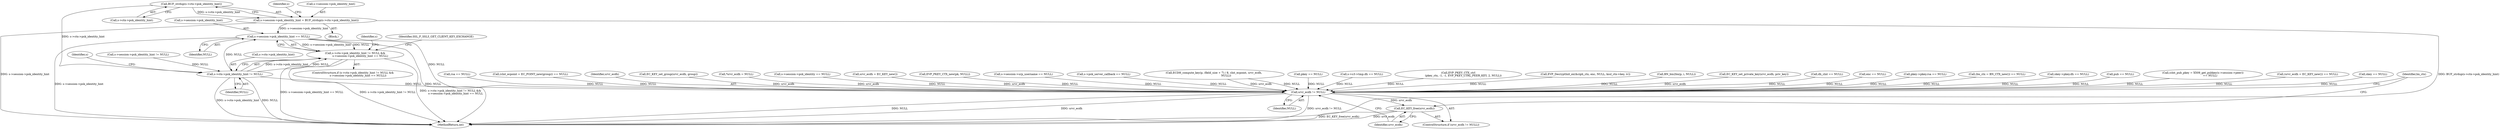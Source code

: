 digraph "0_openssl_3c66a669dfc7b3792f7af0758ea26fe8502ce70c@API" {
"1001740" [label="(Call,BUF_strdup(s->ctx->psk_identity_hint))"];
"1001734" [label="(Call,s->session->psk_identity_hint = BUF_strdup(s->ctx->psk_identity_hint))"];
"1001755" [label="(Call,s->session->psk_identity_hint == NULL)"];
"1001747" [label="(Call,s->ctx->psk_identity_hint != NULL &&\n            s->session->psk_identity_hint == NULL)"];
"1002148" [label="(Call,srvr_ecdh != NULL)"];
"1002151" [label="(Call,EC_KEY_free(srvr_ecdh))"];
"1001748" [label="(Call,s->ctx->psk_identity_hint != NULL)"];
"1001740" [label="(Call,BUF_strdup(s->ctx->psk_identity_hint))"];
"1002148" [label="(Call,srvr_ecdh != NULL)"];
"1000616" [label="(Call,skey == NULL)"];
"1000260" [label="(Call,rsa == NULL)"];
"1001334" [label="(Call,(clnt_ecpoint = EC_POINT_new(group)) == NULL)"];
"1002149" [label="(Identifier,srvr_ecdh)"];
"1001321" [label="(Call,EC_KEY_set_group(srvr_ecdh, group))"];
"1001754" [label="(Identifier,NULL)"];
"1001755" [label="(Call,s->session->psk_identity_hint == NULL)"];
"1000169" [label="(Call,*srvr_ecdh = NULL)"];
"1001708" [label="(Call,s->session->psk_identity == NULL)"];
"1001735" [label="(Call,s->session->psk_identity_hint)"];
"1002151" [label="(Call,EC_KEY_free(srvr_ecdh))"];
"1002150" [label="(Identifier,NULL)"];
"1001761" [label="(Identifier,NULL)"];
"1001268" [label="(Call,srvr_ecdh = EC_KEY_new())"];
"1002005" [label="(Call,EVP_PKEY_CTX_new(pk, NULL))"];
"1001895" [label="(Call,s->session->srp_username == NULL)"];
"1001544" [label="(Block,)"];
"1001747" [label="(Call,s->ctx->psk_identity_hint != NULL &&\n            s->session->psk_identity_hint == NULL)"];
"1001590" [label="(Call,s->psk_server_callback == NULL)"];
"1001741" [label="(Call,s->ctx->psk_identity_hint)"];
"1001475" [label="(Call,ECDH_compute_key(p, (field_size + 7) / 8, clnt_ecpoint, srvr_ecdh,\n                             NULL))"];
"1000286" [label="(Call,pkey == NULL)"];
"1002154" [label="(Identifier,bn_ctx)"];
"1001746" [label="(ControlStructure,if (s->ctx->psk_identity_hint != NULL &&\n            s->session->psk_identity_hint == NULL))"];
"1000649" [label="(Call,s->s3->tmp.dh == NULL)"];
"1002163" [label="(MethodReturn,int)"];
"1002098" [label="(Call,EVP_PKEY_CTX_ctrl\n            (pkey_ctx, -1, -1, EVP_PKEY_CTRL_PEER_KEY, 2, NULL))"];
"1001064" [label="(Call,EVP_DecryptInit_ex(&ciph_ctx, enc, NULL, kssl_ctx->key, iv))"];
"1002152" [label="(Identifier,srvr_ecdh)"];
"1001830" [label="(Call,BN_bin2bn(p, i, NULL))"];
"1001325" [label="(Call,EC_KEY_set_private_key(srvr_ecdh, priv_key))"];
"1001748" [label="(Call,s->ctx->psk_identity_hint != NULL)"];
"1000704" [label="(Call,dh_clnt == NULL)"];
"1001053" [label="(Call,enc == NULL)"];
"1001758" [label="(Identifier,s)"];
"1001749" [label="(Call,s->ctx->psk_identity_hint)"];
"1001764" [label="(Identifier,SSL_F_SSL3_GET_CLIENT_KEY_EXCHANGE)"];
"1000295" [label="(Call,pkey->pkey.rsa == NULL)"];
"1001734" [label="(Call,s->session->psk_identity_hint = BUF_strdup(s->ctx->psk_identity_hint))"];
"1002147" [label="(ControlStructure,if (srvr_ecdh != NULL))"];
"1001770" [label="(Identifier,s)"];
"1001409" [label="(Call,(bn_ctx = BN_CTX_new()) == NULL)"];
"1000625" [label="(Call,skey->pkey.dh == NULL)"];
"1000730" [label="(Call,pub == NULL)"];
"1001721" [label="(Call,s->session->psk_identity_hint != NULL)"];
"1001364" [label="(Call,(clnt_pub_pkey = X509_get_pubkey(s->session->peer))\n                 == NULL)"];
"1001267" [label="(Call,(srvr_ecdh = EC_KEY_new()) == NULL)"];
"1001756" [label="(Call,s->session->psk_identity_hint)"];
"1001751" [label="(Identifier,s)"];
"1001740" -> "1001734"  [label="AST: "];
"1001740" -> "1001741"  [label="CFG: "];
"1001741" -> "1001740"  [label="AST: "];
"1001734" -> "1001740"  [label="CFG: "];
"1001740" -> "1001734"  [label="DDG: s->ctx->psk_identity_hint"];
"1001740" -> "1001748"  [label="DDG: s->ctx->psk_identity_hint"];
"1001734" -> "1001544"  [label="AST: "];
"1001735" -> "1001734"  [label="AST: "];
"1001751" -> "1001734"  [label="CFG: "];
"1001734" -> "1002163"  [label="DDG: s->session->psk_identity_hint"];
"1001734" -> "1002163"  [label="DDG: BUF_strdup(s->ctx->psk_identity_hint)"];
"1001734" -> "1001755"  [label="DDG: s->session->psk_identity_hint"];
"1001755" -> "1001747"  [label="AST: "];
"1001755" -> "1001761"  [label="CFG: "];
"1001756" -> "1001755"  [label="AST: "];
"1001761" -> "1001755"  [label="AST: "];
"1001747" -> "1001755"  [label="CFG: "];
"1001755" -> "1002163"  [label="DDG: s->session->psk_identity_hint"];
"1001755" -> "1002163"  [label="DDG: NULL"];
"1001755" -> "1001747"  [label="DDG: s->session->psk_identity_hint"];
"1001755" -> "1001747"  [label="DDG: NULL"];
"1001748" -> "1001755"  [label="DDG: NULL"];
"1001755" -> "1002148"  [label="DDG: NULL"];
"1001747" -> "1001746"  [label="AST: "];
"1001747" -> "1001748"  [label="CFG: "];
"1001748" -> "1001747"  [label="AST: "];
"1001764" -> "1001747"  [label="CFG: "];
"1001770" -> "1001747"  [label="CFG: "];
"1001747" -> "1002163"  [label="DDG: s->ctx->psk_identity_hint != NULL &&\n            s->session->psk_identity_hint == NULL"];
"1001747" -> "1002163"  [label="DDG: s->session->psk_identity_hint == NULL"];
"1001747" -> "1002163"  [label="DDG: s->ctx->psk_identity_hint != NULL"];
"1001748" -> "1001747"  [label="DDG: s->ctx->psk_identity_hint"];
"1001748" -> "1001747"  [label="DDG: NULL"];
"1002148" -> "1002147"  [label="AST: "];
"1002148" -> "1002150"  [label="CFG: "];
"1002149" -> "1002148"  [label="AST: "];
"1002150" -> "1002148"  [label="AST: "];
"1002152" -> "1002148"  [label="CFG: "];
"1002154" -> "1002148"  [label="CFG: "];
"1002148" -> "1002163"  [label="DDG: srvr_ecdh != NULL"];
"1002148" -> "1002163"  [label="DDG: NULL"];
"1002148" -> "1002163"  [label="DDG: srvr_ecdh"];
"1001325" -> "1002148"  [label="DDG: srvr_ecdh"];
"1001321" -> "1002148"  [label="DDG: srvr_ecdh"];
"1001475" -> "1002148"  [label="DDG: srvr_ecdh"];
"1001475" -> "1002148"  [label="DDG: NULL"];
"1001268" -> "1002148"  [label="DDG: srvr_ecdh"];
"1000169" -> "1002148"  [label="DDG: srvr_ecdh"];
"1001053" -> "1002148"  [label="DDG: NULL"];
"1001830" -> "1002148"  [label="DDG: NULL"];
"1000295" -> "1002148"  [label="DDG: NULL"];
"1001590" -> "1002148"  [label="DDG: NULL"];
"1000704" -> "1002148"  [label="DDG: NULL"];
"1000730" -> "1002148"  [label="DDG: NULL"];
"1001409" -> "1002148"  [label="DDG: NULL"];
"1001364" -> "1002148"  [label="DDG: NULL"];
"1000616" -> "1002148"  [label="DDG: NULL"];
"1002098" -> "1002148"  [label="DDG: NULL"];
"1002005" -> "1002148"  [label="DDG: NULL"];
"1001267" -> "1002148"  [label="DDG: NULL"];
"1000625" -> "1002148"  [label="DDG: NULL"];
"1001748" -> "1002148"  [label="DDG: NULL"];
"1000260" -> "1002148"  [label="DDG: NULL"];
"1001064" -> "1002148"  [label="DDG: NULL"];
"1001895" -> "1002148"  [label="DDG: NULL"];
"1001334" -> "1002148"  [label="DDG: NULL"];
"1001708" -> "1002148"  [label="DDG: NULL"];
"1000286" -> "1002148"  [label="DDG: NULL"];
"1000649" -> "1002148"  [label="DDG: NULL"];
"1002148" -> "1002151"  [label="DDG: srvr_ecdh"];
"1002151" -> "1002147"  [label="AST: "];
"1002151" -> "1002152"  [label="CFG: "];
"1002152" -> "1002151"  [label="AST: "];
"1002154" -> "1002151"  [label="CFG: "];
"1002151" -> "1002163"  [label="DDG: srvr_ecdh"];
"1002151" -> "1002163"  [label="DDG: EC_KEY_free(srvr_ecdh)"];
"1001748" -> "1001754"  [label="CFG: "];
"1001749" -> "1001748"  [label="AST: "];
"1001754" -> "1001748"  [label="AST: "];
"1001758" -> "1001748"  [label="CFG: "];
"1001748" -> "1002163"  [label="DDG: NULL"];
"1001748" -> "1002163"  [label="DDG: s->ctx->psk_identity_hint"];
"1001721" -> "1001748"  [label="DDG: NULL"];
}
